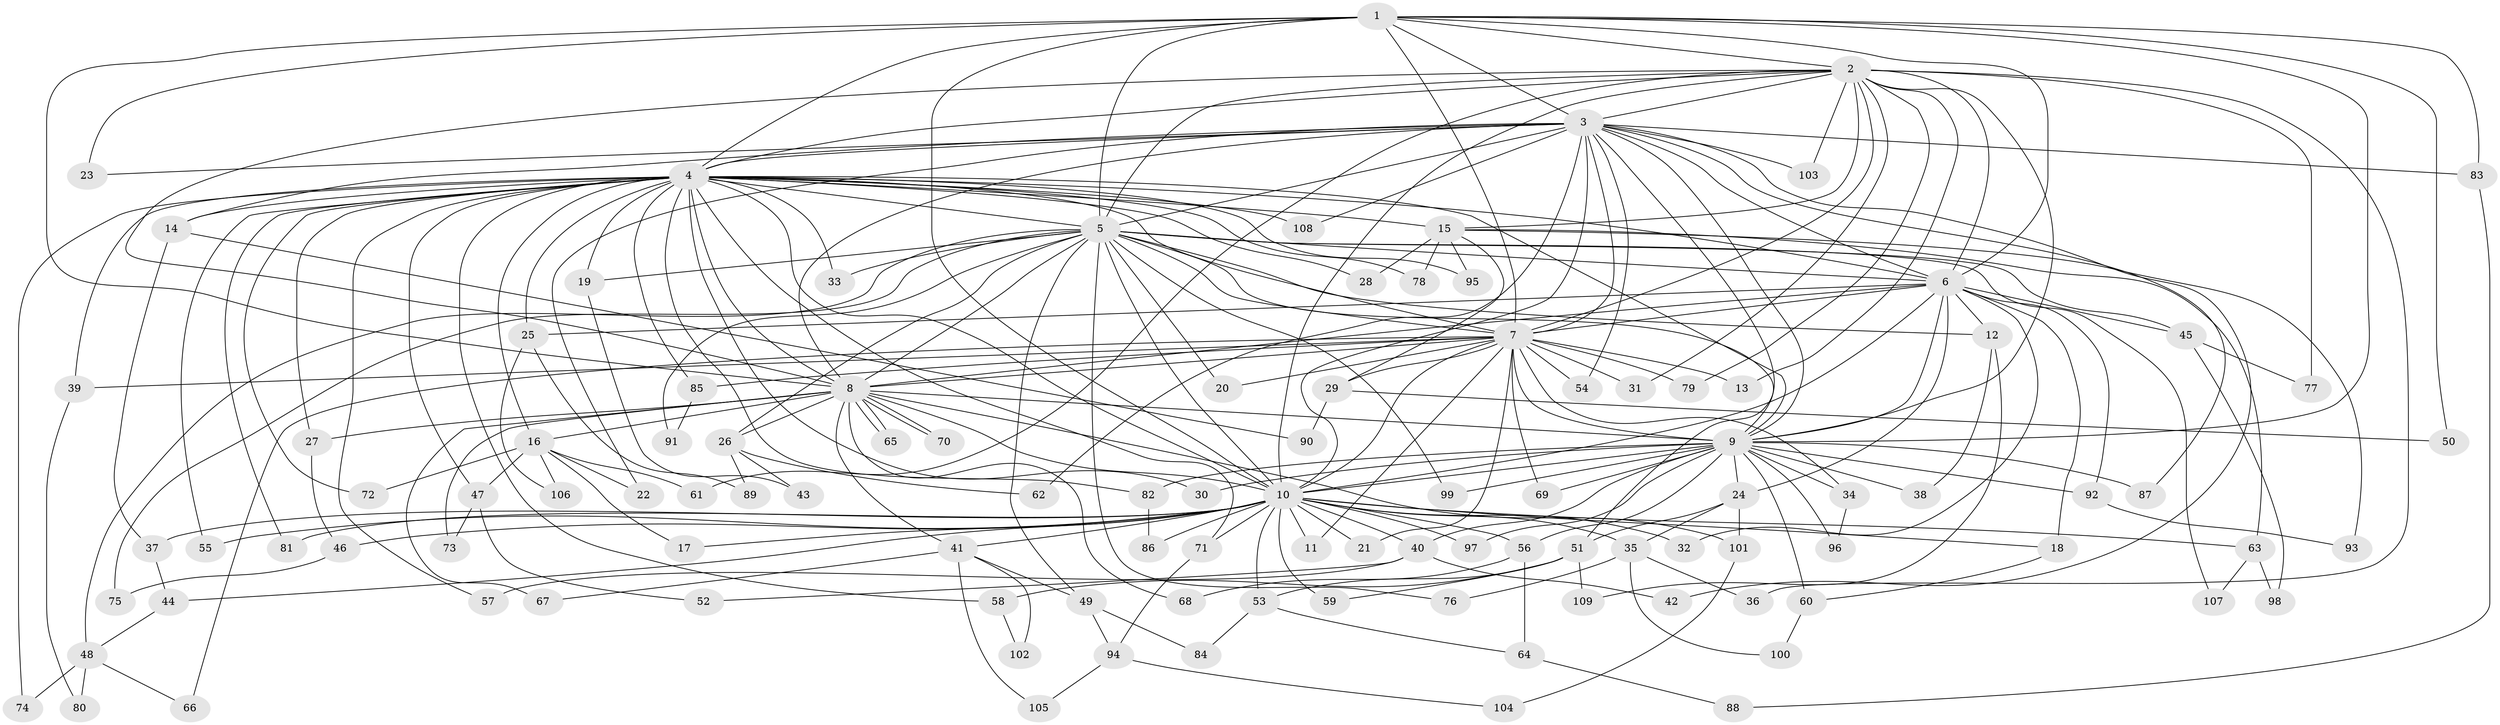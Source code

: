 // Generated by graph-tools (version 1.1) at 2025/35/03/09/25 02:35:12]
// undirected, 109 vertices, 243 edges
graph export_dot {
graph [start="1"]
  node [color=gray90,style=filled];
  1;
  2;
  3;
  4;
  5;
  6;
  7;
  8;
  9;
  10;
  11;
  12;
  13;
  14;
  15;
  16;
  17;
  18;
  19;
  20;
  21;
  22;
  23;
  24;
  25;
  26;
  27;
  28;
  29;
  30;
  31;
  32;
  33;
  34;
  35;
  36;
  37;
  38;
  39;
  40;
  41;
  42;
  43;
  44;
  45;
  46;
  47;
  48;
  49;
  50;
  51;
  52;
  53;
  54;
  55;
  56;
  57;
  58;
  59;
  60;
  61;
  62;
  63;
  64;
  65;
  66;
  67;
  68;
  69;
  70;
  71;
  72;
  73;
  74;
  75;
  76;
  77;
  78;
  79;
  80;
  81;
  82;
  83;
  84;
  85;
  86;
  87;
  88;
  89;
  90;
  91;
  92;
  93;
  94;
  95;
  96;
  97;
  98;
  99;
  100;
  101;
  102;
  103;
  104;
  105;
  106;
  107;
  108;
  109;
  1 -- 2;
  1 -- 3;
  1 -- 4;
  1 -- 5;
  1 -- 6;
  1 -- 7;
  1 -- 8;
  1 -- 9;
  1 -- 10;
  1 -- 23;
  1 -- 50;
  1 -- 83;
  2 -- 3;
  2 -- 4;
  2 -- 5;
  2 -- 6;
  2 -- 7;
  2 -- 8;
  2 -- 9;
  2 -- 10;
  2 -- 13;
  2 -- 15;
  2 -- 31;
  2 -- 36;
  2 -- 61;
  2 -- 77;
  2 -- 79;
  2 -- 103;
  3 -- 4;
  3 -- 5;
  3 -- 6;
  3 -- 7;
  3 -- 8;
  3 -- 9;
  3 -- 10;
  3 -- 14;
  3 -- 22;
  3 -- 23;
  3 -- 42;
  3 -- 51;
  3 -- 54;
  3 -- 62;
  3 -- 83;
  3 -- 87;
  3 -- 103;
  3 -- 108;
  4 -- 5;
  4 -- 6;
  4 -- 7;
  4 -- 8;
  4 -- 9;
  4 -- 10;
  4 -- 14;
  4 -- 15;
  4 -- 16;
  4 -- 19;
  4 -- 25;
  4 -- 27;
  4 -- 28;
  4 -- 30;
  4 -- 33;
  4 -- 39;
  4 -- 47;
  4 -- 55;
  4 -- 57;
  4 -- 58;
  4 -- 71;
  4 -- 72;
  4 -- 74;
  4 -- 78;
  4 -- 81;
  4 -- 82;
  4 -- 85;
  4 -- 95;
  4 -- 108;
  5 -- 6;
  5 -- 7;
  5 -- 8;
  5 -- 9;
  5 -- 10;
  5 -- 12;
  5 -- 19;
  5 -- 20;
  5 -- 26;
  5 -- 33;
  5 -- 45;
  5 -- 48;
  5 -- 49;
  5 -- 75;
  5 -- 76;
  5 -- 91;
  5 -- 99;
  5 -- 107;
  6 -- 7;
  6 -- 8;
  6 -- 9;
  6 -- 10;
  6 -- 12;
  6 -- 18;
  6 -- 24;
  6 -- 25;
  6 -- 32;
  6 -- 45;
  6 -- 92;
  7 -- 8;
  7 -- 9;
  7 -- 10;
  7 -- 11;
  7 -- 13;
  7 -- 20;
  7 -- 21;
  7 -- 29;
  7 -- 31;
  7 -- 34;
  7 -- 39;
  7 -- 54;
  7 -- 66;
  7 -- 69;
  7 -- 79;
  7 -- 85;
  8 -- 9;
  8 -- 10;
  8 -- 16;
  8 -- 26;
  8 -- 27;
  8 -- 41;
  8 -- 65;
  8 -- 65;
  8 -- 67;
  8 -- 68;
  8 -- 70;
  8 -- 70;
  8 -- 73;
  8 -- 101;
  9 -- 10;
  9 -- 24;
  9 -- 30;
  9 -- 34;
  9 -- 38;
  9 -- 40;
  9 -- 56;
  9 -- 60;
  9 -- 69;
  9 -- 82;
  9 -- 87;
  9 -- 92;
  9 -- 96;
  9 -- 97;
  9 -- 99;
  10 -- 11;
  10 -- 17;
  10 -- 18;
  10 -- 21;
  10 -- 32;
  10 -- 35;
  10 -- 37;
  10 -- 40;
  10 -- 41;
  10 -- 44;
  10 -- 46;
  10 -- 53;
  10 -- 55;
  10 -- 56;
  10 -- 59;
  10 -- 63;
  10 -- 71;
  10 -- 81;
  10 -- 86;
  10 -- 97;
  12 -- 38;
  12 -- 109;
  14 -- 37;
  14 -- 90;
  15 -- 28;
  15 -- 29;
  15 -- 63;
  15 -- 78;
  15 -- 93;
  15 -- 95;
  16 -- 17;
  16 -- 22;
  16 -- 47;
  16 -- 61;
  16 -- 72;
  16 -- 106;
  18 -- 60;
  19 -- 43;
  24 -- 35;
  24 -- 51;
  24 -- 101;
  25 -- 89;
  25 -- 106;
  26 -- 43;
  26 -- 62;
  26 -- 89;
  27 -- 46;
  29 -- 50;
  29 -- 90;
  34 -- 96;
  35 -- 36;
  35 -- 76;
  35 -- 100;
  37 -- 44;
  39 -- 80;
  40 -- 42;
  40 -- 52;
  40 -- 57;
  41 -- 49;
  41 -- 67;
  41 -- 102;
  41 -- 105;
  44 -- 48;
  45 -- 77;
  45 -- 98;
  46 -- 75;
  47 -- 52;
  47 -- 73;
  48 -- 66;
  48 -- 74;
  48 -- 80;
  49 -- 84;
  49 -- 94;
  51 -- 53;
  51 -- 58;
  51 -- 59;
  51 -- 109;
  53 -- 64;
  53 -- 84;
  56 -- 64;
  56 -- 68;
  58 -- 102;
  60 -- 100;
  63 -- 98;
  63 -- 107;
  64 -- 88;
  71 -- 94;
  82 -- 86;
  83 -- 88;
  85 -- 91;
  92 -- 93;
  94 -- 104;
  94 -- 105;
  101 -- 104;
}
